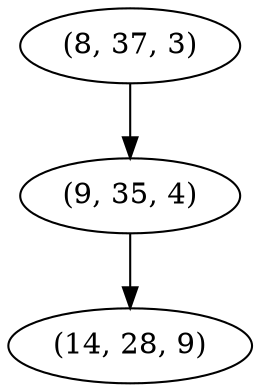 digraph tree {
    "(8, 37, 3)";
    "(9, 35, 4)";
    "(14, 28, 9)";
    "(8, 37, 3)" -> "(9, 35, 4)";
    "(9, 35, 4)" -> "(14, 28, 9)";
}
